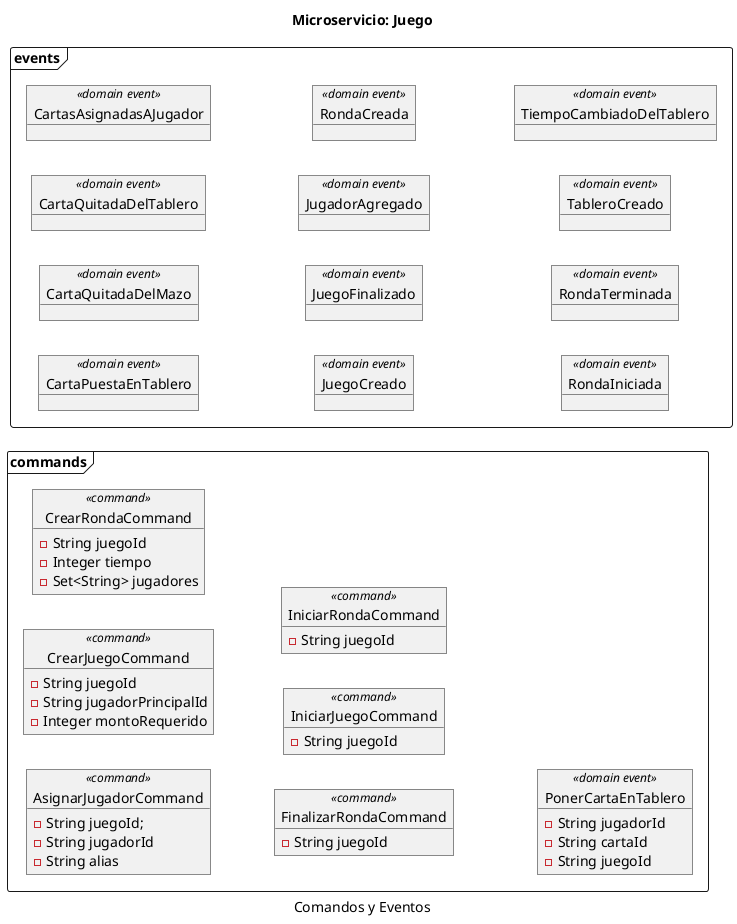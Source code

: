 @startuml

left to right direction
title Microservicio: Juego
caption Comandos y Eventos

frame commands {

     object AsignarJugadorCommand<<command>> {
       - String juegoId;
       - String jugadorId
       - String alias
     }

     object CrearJuegoCommand<<command>> {
        - String juegoId
        - String jugadorPrincipalId
        - Integer montoRequerido
     }
     object CrearRondaCommand<<command>> {
        - String juegoId
        - Integer tiempo
        - Set<String> jugadores
     }
     object FinalizarRondaCommand<<command>> {
         - String juegoId
     }
     object IniciarJuegoCommand<<command>> {
        - String juegoId
     }
     object IniciarRondaCommand<<command>> {
       - String juegoId
     }
     object PonerCartaEnTablero<<domain event>> {
         - String jugadorId
         - String cartaId
         - String juegoId
     }
  }

frame events {

    object CartaPuestaEnTablero<<domain event>>{
    }
    object CartaQuitadaDelMazo<<domain event>>{
    }
    object CartaQuitadaDelTablero<<domain event>>{
    }
    object CartasAsignadasAJugador<<domain event>>{
    }
    object JuegoCreado<<domain event>>{
    }
    object JuegoFinalizado<<domain event>>{
    }
    object JugadorAgregado<<domain event>>{
    }
    object RondaCreada<<domain event>>{
    }
    object RondaIniciada<<domain event>>{
    }
    object RondaTerminada<<domain event>>{
    }
    object TableroCreado<<domain event>>{
    }
    object TiempoCambiadoDelTablero<<domain event>>{
    }
 }
@enduml
